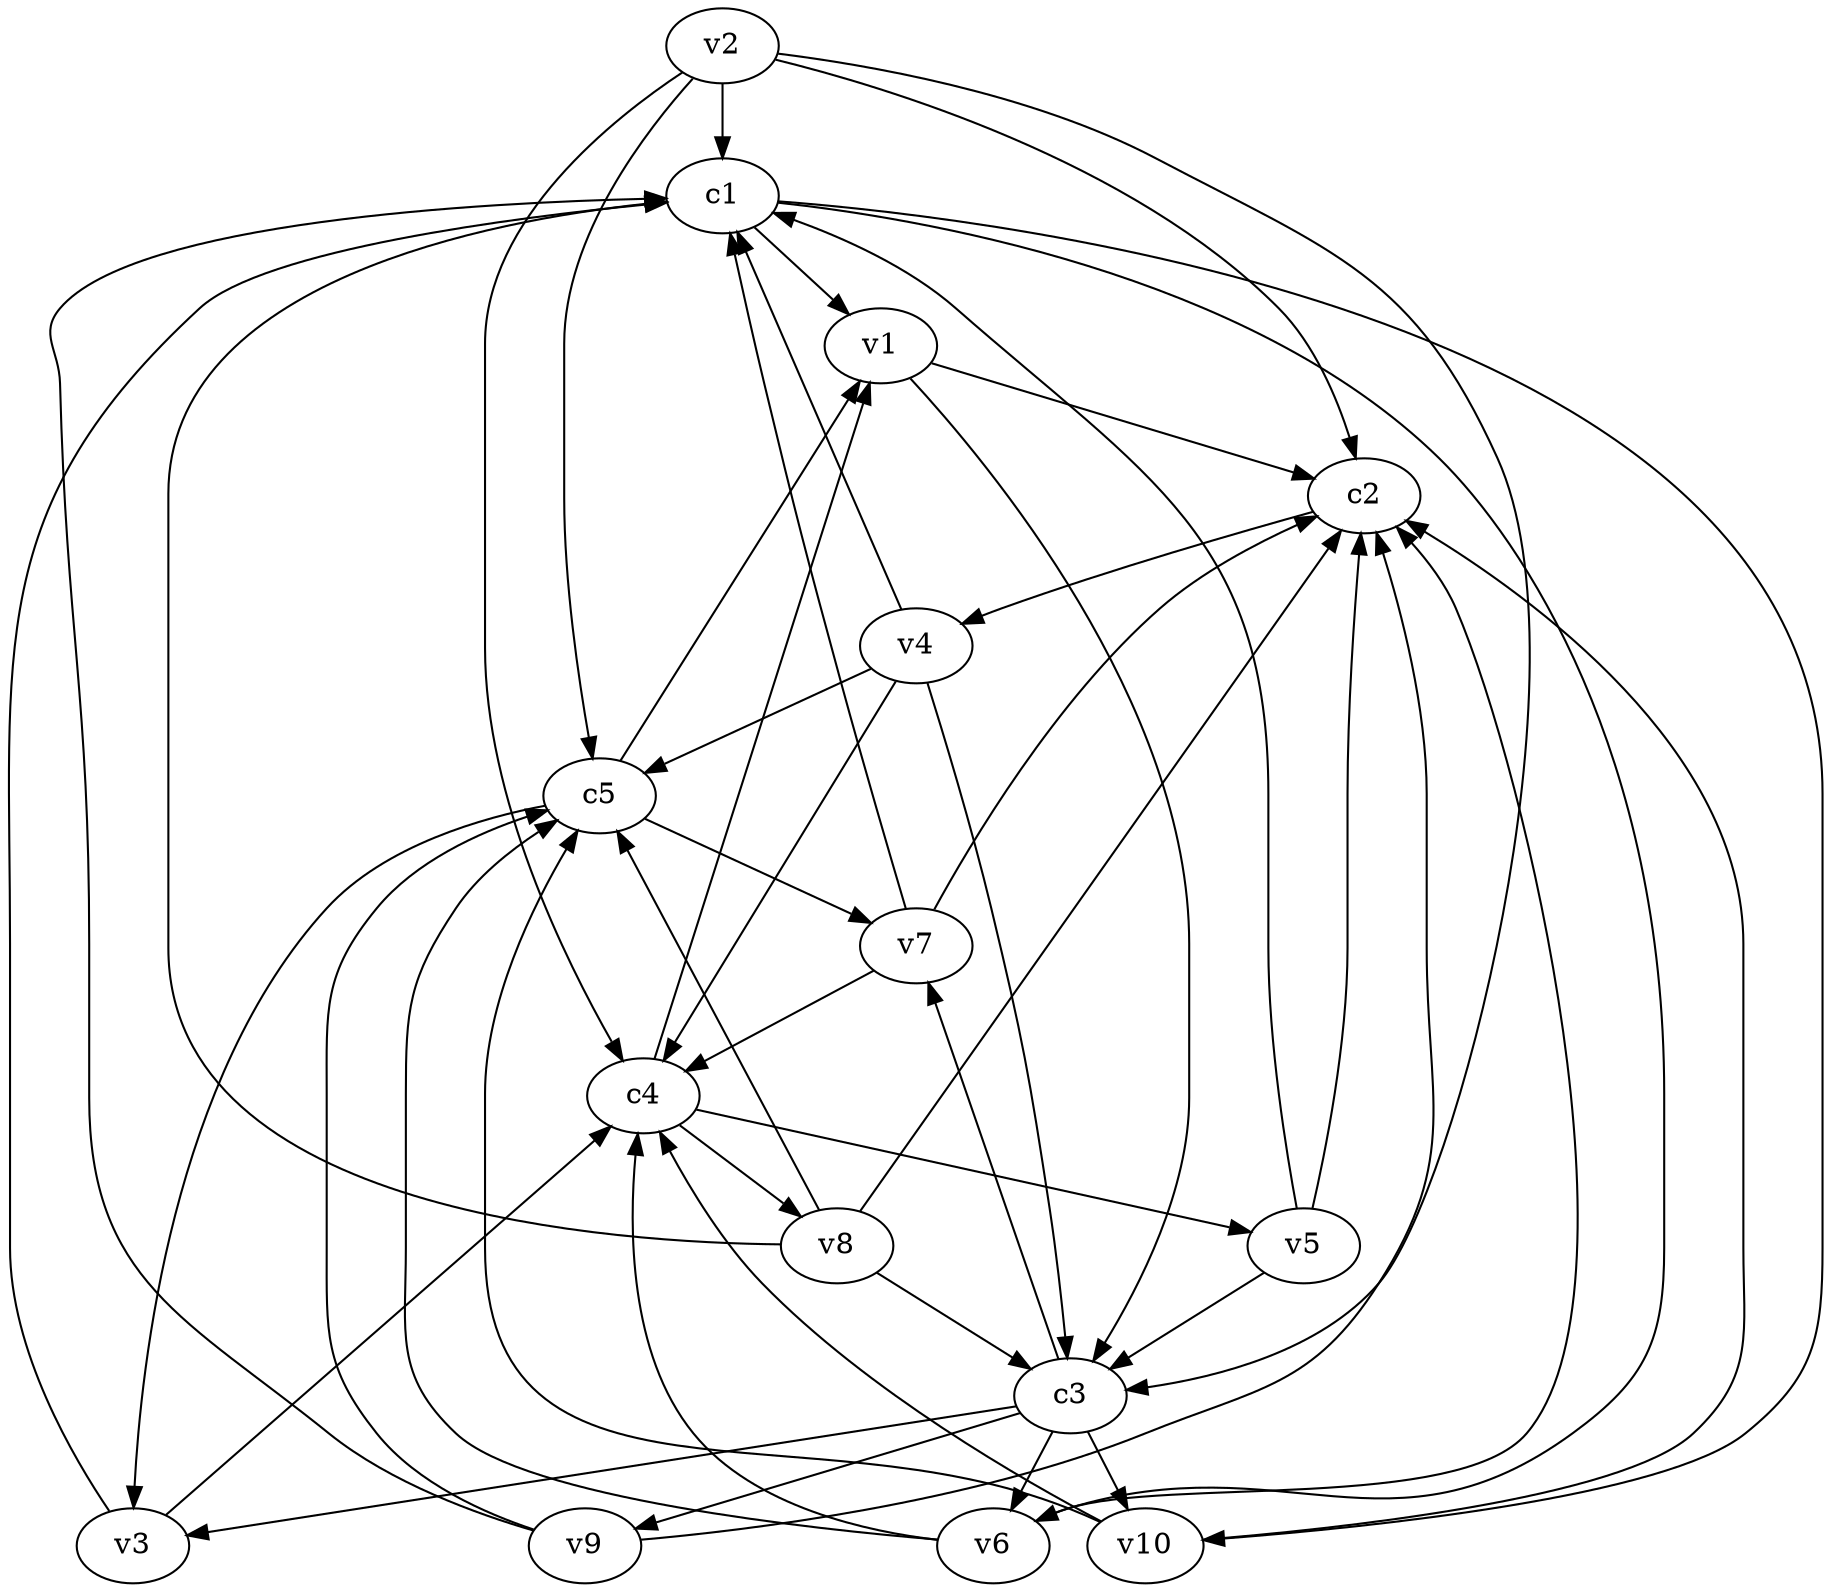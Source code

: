 strict digraph  {
c1;
c2;
c3;
c4;
c5;
v1;
v2;
v3;
v4;
v5;
v6;
v7;
v8;
v9;
v10;
c1 -> v10  [weight=1];
c1 -> v6  [weight=1];
c1 -> v1  [weight=1];
c2 -> v4  [weight=1];
c3 -> v3  [weight=1];
c3 -> v9  [weight=1];
c3 -> v6  [weight=1];
c3 -> v10  [weight=1];
c3 -> v7  [weight=1];
c4 -> v8  [weight=1];
c4 -> v5  [weight=1];
c4 -> v1  [weight=1];
c5 -> v7  [weight=1];
c5 -> v3  [weight=1];
c5 -> v1  [weight=1];
v1 -> c3  [weight=1];
v1 -> c2  [weight=1];
v2 -> c4  [weight=1];
v2 -> c3  [weight=1];
v2 -> c1  [weight=1];
v2 -> c2  [weight=1];
v2 -> c5  [weight=1];
v3 -> c4  [weight=1];
v3 -> c1  [weight=1];
v4 -> c4  [weight=1];
v4 -> c5  [weight=1];
v4 -> c3  [weight=1];
v4 -> c1  [weight=1];
v5 -> c3  [weight=1];
v5 -> c1  [weight=1];
v5 -> c2  [weight=1];
v6 -> c5  [weight=1];
v6 -> c4  [weight=1];
v6 -> c2  [weight=1];
v7 -> c1  [weight=1];
v7 -> c2  [weight=1];
v7 -> c4  [weight=1];
v8 -> c5  [weight=1];
v8 -> c1  [weight=1];
v8 -> c3  [weight=1];
v8 -> c2  [weight=1];
v9 -> c1  [weight=1];
v9 -> c5  [weight=1];
v9 -> c2  [weight=1];
v10 -> c4  [weight=1];
v10 -> c5  [weight=1];
v10 -> c2  [weight=1];
}
